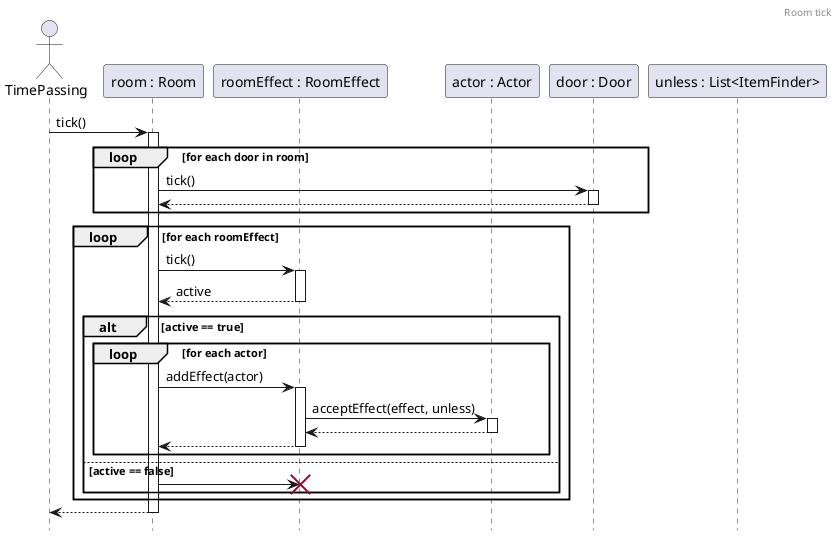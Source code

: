 @startuml RoomTick
header Room tick
hide footbox

actor time as "TimePassing"
participant room as "room : Room"
participant effect as "roomEffect : RoomEffect"
participant actor as "actor : Actor"
participant door as "door : Door"

time -> room ++: tick()
loop for each door in room
    room -> door++ : tick()
    return
end
loop for each roomEffect
    room -> effect ++: tick()
    return active

    alt active == true
        loop for each actor 
            room -> effect ++: addEffect(actor)

            effect -> actor ++ : acceptEffect(effect, unless)
            ' ennek így kéne működnie, de nem így kódoltuk le ...
            
            return 
            return
        end
    else active == false
        room -> effect
        destroy effect
    end
end
return
 
participant unless as "unless : List<ItemFinder>"
@enduml